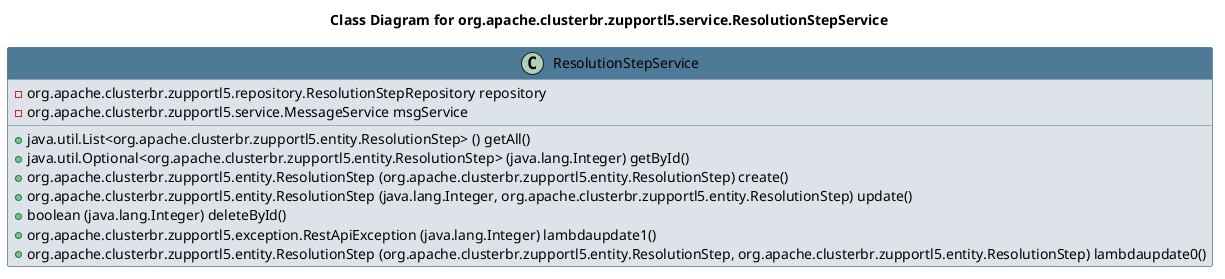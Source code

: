 @startuml 
skinparam class { 
 BackgroundColor #DEE3E9 
 ArrowColor #4D7A97 
 BorderColor #4D7A97 
}
left to right direction 
title Class Diagram for org.apache.clusterbr.zupportl5.service.ResolutionStepService
skinparam titleBackgroundColor White
skinparam classHeaderBackgroundColor #4D7A97 
skinparam stereotypeCBackgroundColor #F8981D 

class ResolutionStepService {
 - org.apache.clusterbr.zupportl5.repository.ResolutionStepRepository repository
 - org.apache.clusterbr.zupportl5.service.MessageService msgService
 + java.util.List<org.apache.clusterbr.zupportl5.entity.ResolutionStep> () getAll()
 + java.util.Optional<org.apache.clusterbr.zupportl5.entity.ResolutionStep> (java.lang.Integer) getById()
 + org.apache.clusterbr.zupportl5.entity.ResolutionStep (org.apache.clusterbr.zupportl5.entity.ResolutionStep) create()
 + org.apache.clusterbr.zupportl5.entity.ResolutionStep (java.lang.Integer, org.apache.clusterbr.zupportl5.entity.ResolutionStep) update()
 + boolean (java.lang.Integer) deleteById()
 + org.apache.clusterbr.zupportl5.exception.RestApiException (java.lang.Integer) lambdaupdate1()
 + org.apache.clusterbr.zupportl5.entity.ResolutionStep (org.apache.clusterbr.zupportl5.entity.ResolutionStep, org.apache.clusterbr.zupportl5.entity.ResolutionStep) lambdaupdate0()
}
@enduml